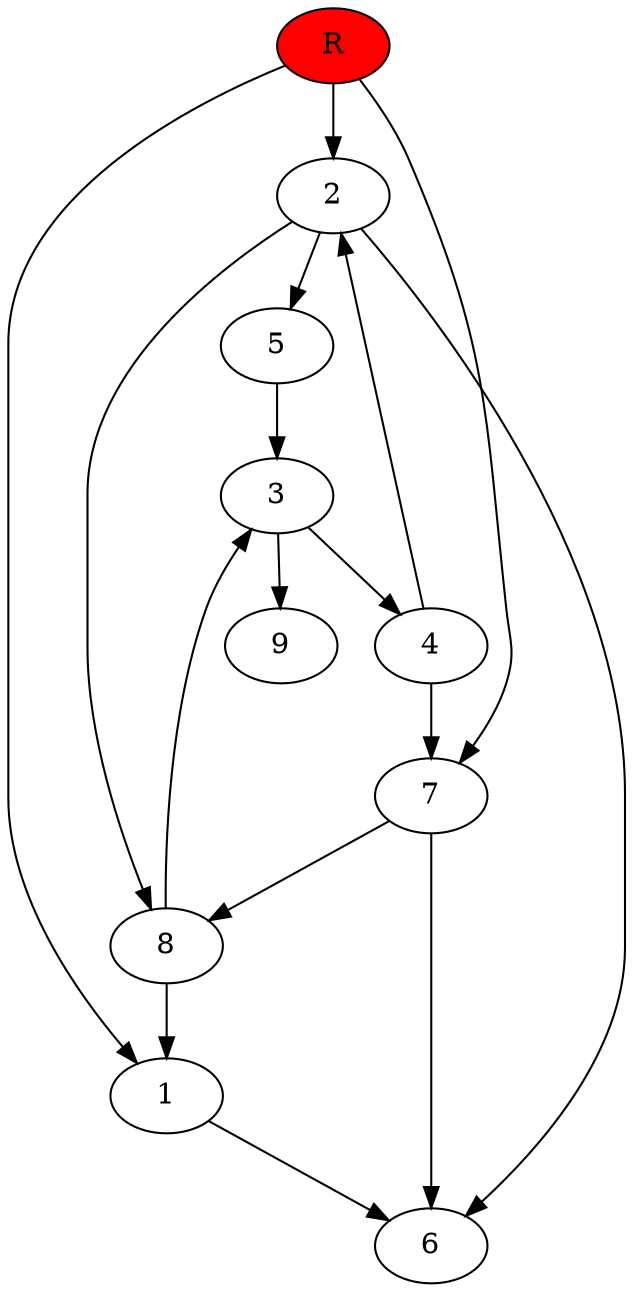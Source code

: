 digraph prb42289 {
	1
	2
	3
	4
	5
	6
	7
	8
	R [fillcolor="#ff0000" style=filled]
	1 -> 6
	2 -> 5
	2 -> 6
	2 -> 8
	3 -> 4
	3 -> 9
	4 -> 2
	4 -> 7
	5 -> 3
	7 -> 6
	7 -> 8
	8 -> 1
	8 -> 3
	R -> 1
	R -> 2
	R -> 7
}
